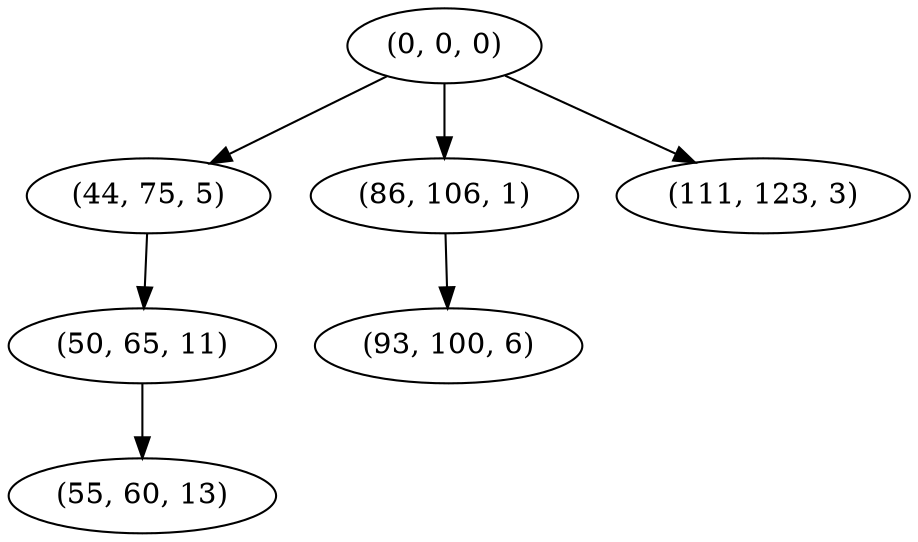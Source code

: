 digraph tree {
    "(0, 0, 0)";
    "(44, 75, 5)";
    "(50, 65, 11)";
    "(55, 60, 13)";
    "(86, 106, 1)";
    "(93, 100, 6)";
    "(111, 123, 3)";
    "(0, 0, 0)" -> "(44, 75, 5)";
    "(0, 0, 0)" -> "(86, 106, 1)";
    "(0, 0, 0)" -> "(111, 123, 3)";
    "(44, 75, 5)" -> "(50, 65, 11)";
    "(50, 65, 11)" -> "(55, 60, 13)";
    "(86, 106, 1)" -> "(93, 100, 6)";
}
